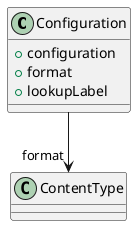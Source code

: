 @startuml
class Configuration {
+configuration
+format
+lookupLabel

}
Configuration -d-> "format" ContentType

@enduml